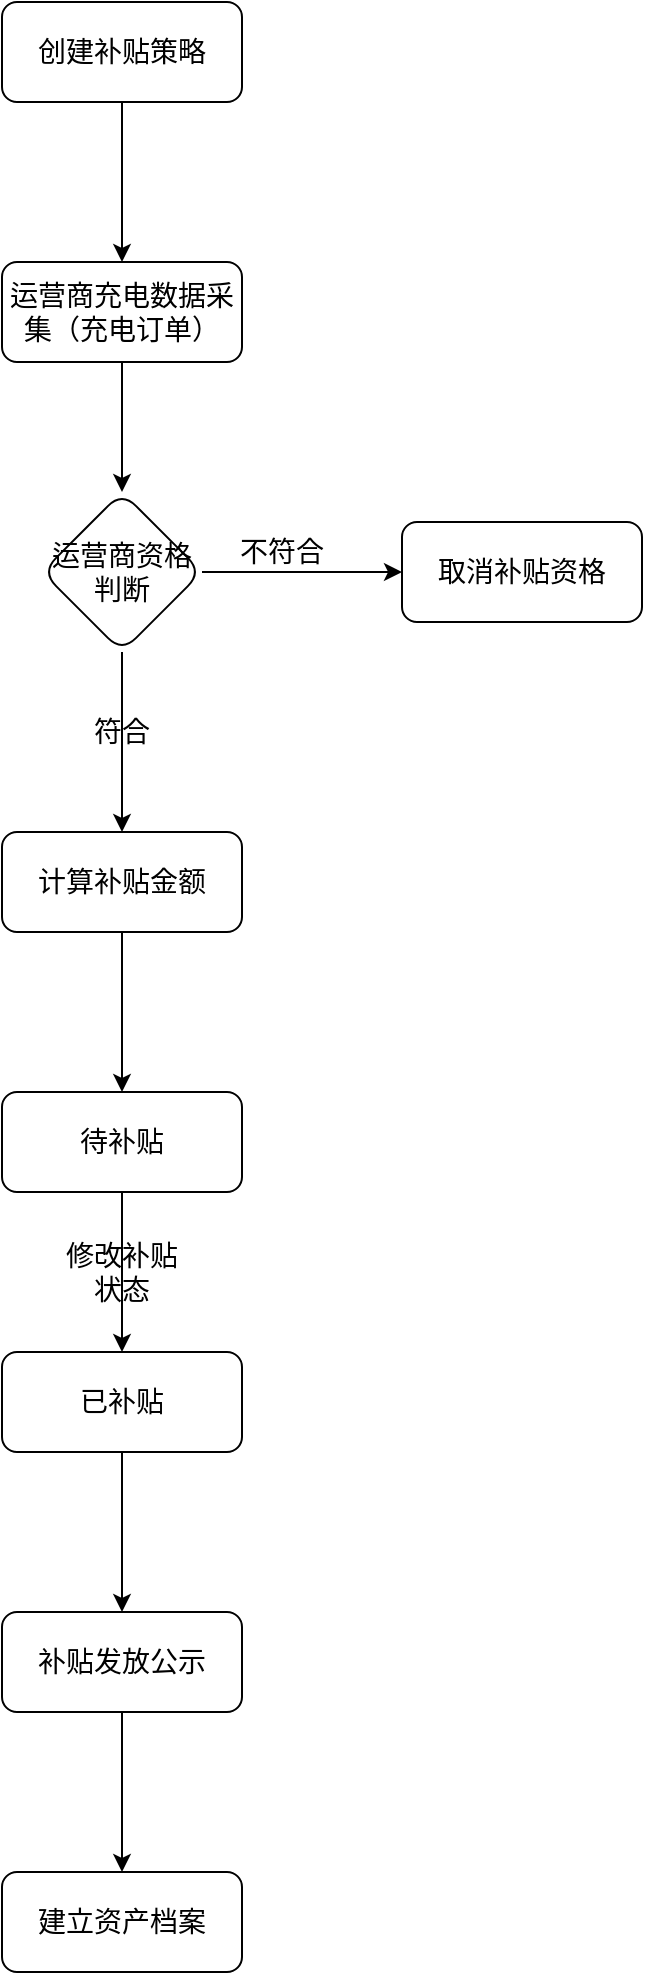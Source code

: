 <mxfile version="21.5.0" type="github">
  <diagram id="C5RBs43oDa-KdzZeNtuy" name="Page-1">
    <mxGraphModel dx="1434" dy="764" grid="1" gridSize="10" guides="1" tooltips="1" connect="1" arrows="1" fold="1" page="1" pageScale="1" pageWidth="827" pageHeight="1169" math="0" shadow="0">
      <root>
        <mxCell id="WIyWlLk6GJQsqaUBKTNV-0" />
        <mxCell id="WIyWlLk6GJQsqaUBKTNV-1" parent="WIyWlLk6GJQsqaUBKTNV-0" />
        <mxCell id="Fk84bM9Be0scv3hmc3IK-40" value="" style="edgeStyle=orthogonalEdgeStyle;rounded=0;orthogonalLoop=1;jettySize=auto;html=1;" edge="1" parent="WIyWlLk6GJQsqaUBKTNV-1" source="Fk84bM9Be0scv3hmc3IK-36" target="Fk84bM9Be0scv3hmc3IK-39">
          <mxGeometry relative="1" as="geometry" />
        </mxCell>
        <mxCell id="Fk84bM9Be0scv3hmc3IK-36" value="创建补贴策略" style="rounded=1;whiteSpace=wrap;html=1;fontSize=14;glass=0;strokeWidth=1;shadow=0;" vertex="1" parent="WIyWlLk6GJQsqaUBKTNV-1">
          <mxGeometry x="310" y="10" width="120" height="50" as="geometry" />
        </mxCell>
        <mxCell id="Fk84bM9Be0scv3hmc3IK-44" value="" style="edgeStyle=orthogonalEdgeStyle;rounded=0;orthogonalLoop=1;jettySize=auto;html=1;" edge="1" parent="WIyWlLk6GJQsqaUBKTNV-1" source="Fk84bM9Be0scv3hmc3IK-39" target="Fk84bM9Be0scv3hmc3IK-43">
          <mxGeometry relative="1" as="geometry" />
        </mxCell>
        <mxCell id="Fk84bM9Be0scv3hmc3IK-39" value="运营商充电数据采集（充电订单）" style="rounded=1;whiteSpace=wrap;html=1;fontSize=14;glass=0;strokeWidth=1;shadow=0;" vertex="1" parent="WIyWlLk6GJQsqaUBKTNV-1">
          <mxGeometry x="310" y="140" width="120" height="50" as="geometry" />
        </mxCell>
        <mxCell id="Fk84bM9Be0scv3hmc3IK-48" value="" style="edgeStyle=orthogonalEdgeStyle;rounded=0;orthogonalLoop=1;jettySize=auto;html=1;" edge="1" parent="WIyWlLk6GJQsqaUBKTNV-1" source="Fk84bM9Be0scv3hmc3IK-43" target="Fk84bM9Be0scv3hmc3IK-47">
          <mxGeometry relative="1" as="geometry" />
        </mxCell>
        <mxCell id="Fk84bM9Be0scv3hmc3IK-60" style="edgeStyle=orthogonalEdgeStyle;rounded=0;orthogonalLoop=1;jettySize=auto;html=1;entryX=0.5;entryY=0;entryDx=0;entryDy=0;" edge="1" parent="WIyWlLk6GJQsqaUBKTNV-1" source="Fk84bM9Be0scv3hmc3IK-43" target="Fk84bM9Be0scv3hmc3IK-45">
          <mxGeometry relative="1" as="geometry" />
        </mxCell>
        <mxCell id="Fk84bM9Be0scv3hmc3IK-43" value="运营商资格判断" style="rhombus;whiteSpace=wrap;html=1;fontSize=14;rounded=1;glass=0;strokeWidth=1;shadow=0;" vertex="1" parent="WIyWlLk6GJQsqaUBKTNV-1">
          <mxGeometry x="330" y="255" width="80" height="80" as="geometry" />
        </mxCell>
        <mxCell id="Fk84bM9Be0scv3hmc3IK-50" value="" style="edgeStyle=orthogonalEdgeStyle;rounded=0;orthogonalLoop=1;jettySize=auto;html=1;" edge="1" parent="WIyWlLk6GJQsqaUBKTNV-1" source="Fk84bM9Be0scv3hmc3IK-45" target="Fk84bM9Be0scv3hmc3IK-49">
          <mxGeometry relative="1" as="geometry" />
        </mxCell>
        <mxCell id="Fk84bM9Be0scv3hmc3IK-45" value="计算补贴金额" style="whiteSpace=wrap;html=1;fontSize=14;rounded=1;glass=0;strokeWidth=1;shadow=0;" vertex="1" parent="WIyWlLk6GJQsqaUBKTNV-1">
          <mxGeometry x="310" y="425" width="120" height="50" as="geometry" />
        </mxCell>
        <mxCell id="Fk84bM9Be0scv3hmc3IK-47" value="取消补贴资格" style="whiteSpace=wrap;html=1;fontSize=14;rounded=1;glass=0;strokeWidth=1;shadow=0;" vertex="1" parent="WIyWlLk6GJQsqaUBKTNV-1">
          <mxGeometry x="510" y="270" width="120" height="50" as="geometry" />
        </mxCell>
        <mxCell id="Fk84bM9Be0scv3hmc3IK-65" style="edgeStyle=orthogonalEdgeStyle;rounded=0;orthogonalLoop=1;jettySize=auto;html=1;entryX=0.5;entryY=0;entryDx=0;entryDy=0;" edge="1" parent="WIyWlLk6GJQsqaUBKTNV-1" source="Fk84bM9Be0scv3hmc3IK-49" target="Fk84bM9Be0scv3hmc3IK-51">
          <mxGeometry relative="1" as="geometry" />
        </mxCell>
        <mxCell id="Fk84bM9Be0scv3hmc3IK-49" value="待补贴" style="whiteSpace=wrap;html=1;fontSize=14;rounded=1;glass=0;strokeWidth=1;shadow=0;" vertex="1" parent="WIyWlLk6GJQsqaUBKTNV-1">
          <mxGeometry x="310" y="555" width="120" height="50" as="geometry" />
        </mxCell>
        <mxCell id="Fk84bM9Be0scv3hmc3IK-54" value="" style="edgeStyle=orthogonalEdgeStyle;rounded=0;orthogonalLoop=1;jettySize=auto;html=1;" edge="1" parent="WIyWlLk6GJQsqaUBKTNV-1" source="Fk84bM9Be0scv3hmc3IK-51" target="Fk84bM9Be0scv3hmc3IK-53">
          <mxGeometry relative="1" as="geometry" />
        </mxCell>
        <mxCell id="Fk84bM9Be0scv3hmc3IK-51" value="已补贴" style="whiteSpace=wrap;html=1;fontSize=14;rounded=1;glass=0;strokeWidth=1;shadow=0;" vertex="1" parent="WIyWlLk6GJQsqaUBKTNV-1">
          <mxGeometry x="310" y="685" width="120" height="50" as="geometry" />
        </mxCell>
        <mxCell id="Fk84bM9Be0scv3hmc3IK-56" value="" style="edgeStyle=orthogonalEdgeStyle;rounded=0;orthogonalLoop=1;jettySize=auto;html=1;" edge="1" parent="WIyWlLk6GJQsqaUBKTNV-1" source="Fk84bM9Be0scv3hmc3IK-53" target="Fk84bM9Be0scv3hmc3IK-55">
          <mxGeometry relative="1" as="geometry" />
        </mxCell>
        <mxCell id="Fk84bM9Be0scv3hmc3IK-53" value="补贴发放公示" style="whiteSpace=wrap;html=1;fontSize=14;rounded=1;glass=0;strokeWidth=1;shadow=0;" vertex="1" parent="WIyWlLk6GJQsqaUBKTNV-1">
          <mxGeometry x="310" y="815" width="120" height="50" as="geometry" />
        </mxCell>
        <mxCell id="Fk84bM9Be0scv3hmc3IK-55" value="建立资产档案" style="whiteSpace=wrap;html=1;fontSize=14;rounded=1;glass=0;strokeWidth=1;shadow=0;" vertex="1" parent="WIyWlLk6GJQsqaUBKTNV-1">
          <mxGeometry x="310" y="945" width="120" height="50" as="geometry" />
        </mxCell>
        <mxCell id="Fk84bM9Be0scv3hmc3IK-57" value="不符合" style="text;html=1;strokeColor=none;fillColor=none;align=center;verticalAlign=middle;whiteSpace=wrap;rounded=0;fontSize=14;" vertex="1" parent="WIyWlLk6GJQsqaUBKTNV-1">
          <mxGeometry x="420" y="270" width="60" height="30" as="geometry" />
        </mxCell>
        <mxCell id="Fk84bM9Be0scv3hmc3IK-58" value="符合" style="text;html=1;strokeColor=none;fillColor=none;align=center;verticalAlign=middle;whiteSpace=wrap;rounded=0;fontSize=14;" vertex="1" parent="WIyWlLk6GJQsqaUBKTNV-1">
          <mxGeometry x="340" y="360" width="60" height="30" as="geometry" />
        </mxCell>
        <mxCell id="Fk84bM9Be0scv3hmc3IK-61" value="修改补贴状态" style="text;html=1;strokeColor=none;fillColor=none;align=center;verticalAlign=middle;whiteSpace=wrap;rounded=0;fontSize=14;" vertex="1" parent="WIyWlLk6GJQsqaUBKTNV-1">
          <mxGeometry x="340" y="630" width="60" height="30" as="geometry" />
        </mxCell>
      </root>
    </mxGraphModel>
  </diagram>
</mxfile>
